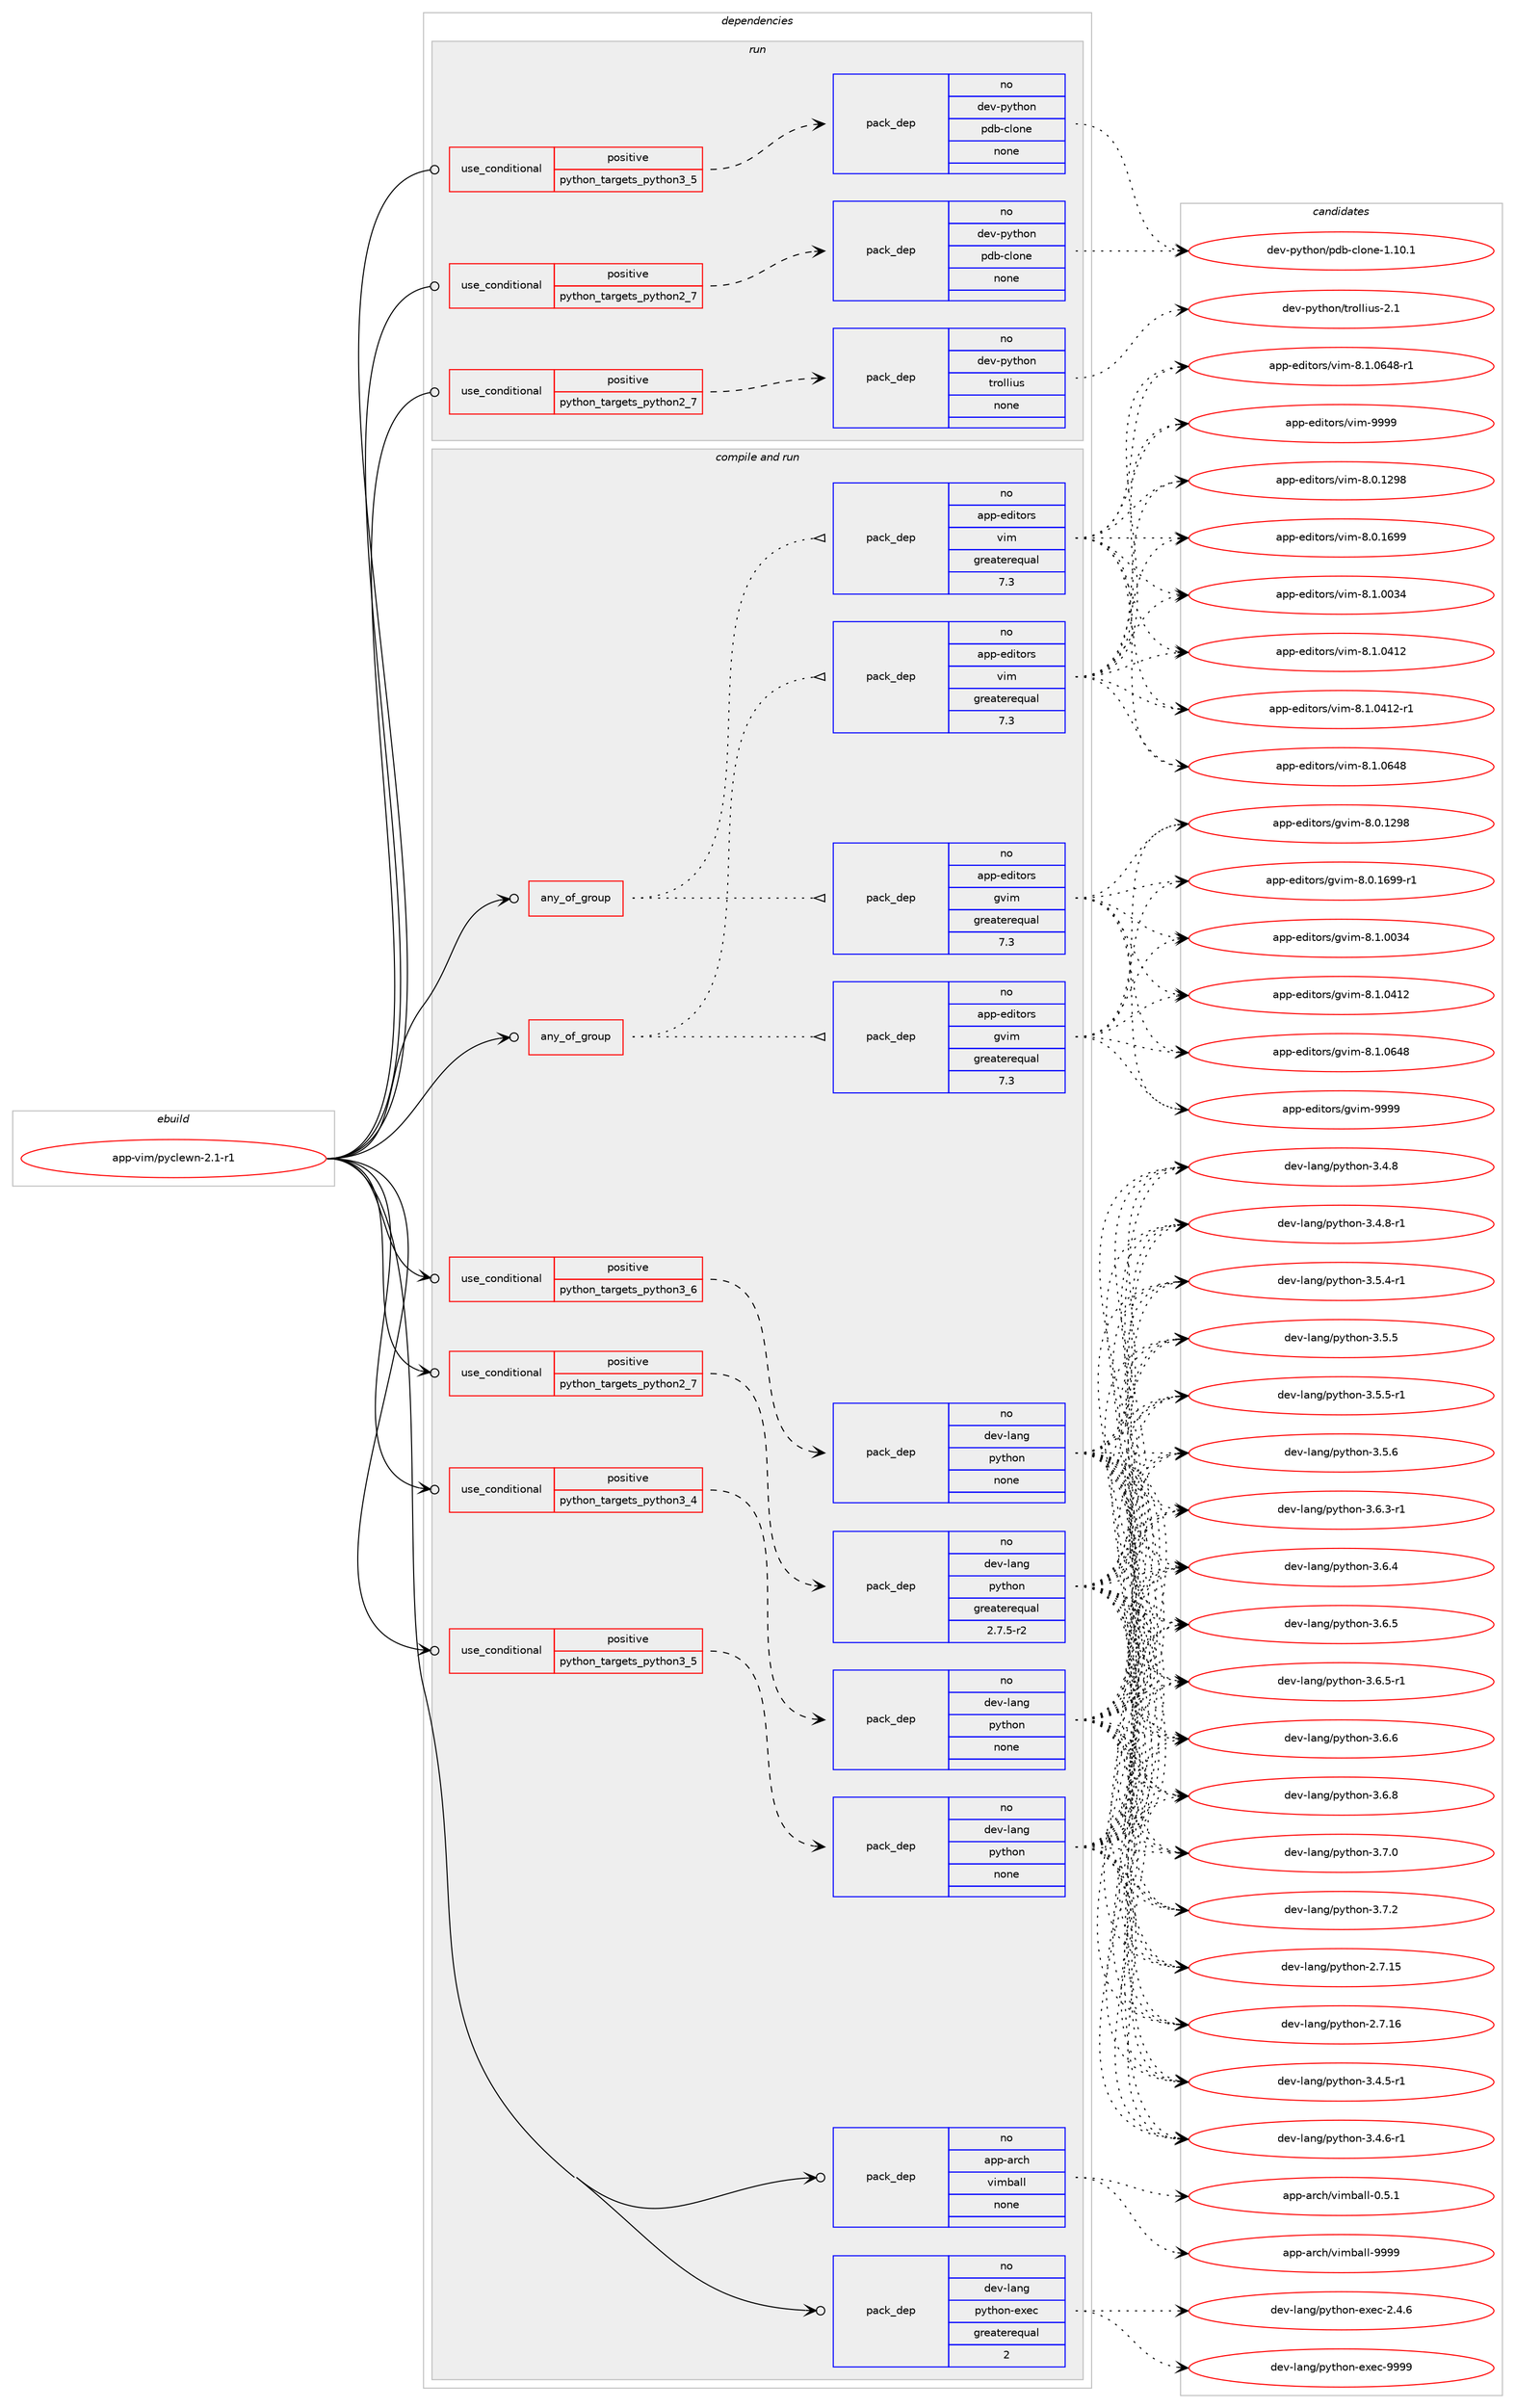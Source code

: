 digraph prolog {

# *************
# Graph options
# *************

newrank=true;
concentrate=true;
compound=true;
graph [rankdir=LR,fontname=Helvetica,fontsize=10,ranksep=1.5];#, ranksep=2.5, nodesep=0.2];
edge  [arrowhead=vee];
node  [fontname=Helvetica,fontsize=10];

# **********
# The ebuild
# **********

subgraph cluster_leftcol {
color=gray;
rank=same;
label=<<i>ebuild</i>>;
id [label="app-vim/pyclewn-2.1-r1", color=red, width=4, href="../app-vim/pyclewn-2.1-r1.svg"];
}

# ****************
# The dependencies
# ****************

subgraph cluster_midcol {
color=gray;
label=<<i>dependencies</i>>;
subgraph cluster_compile {
fillcolor="#eeeeee";
style=filled;
label=<<i>compile</i>>;
}
subgraph cluster_compileandrun {
fillcolor="#eeeeee";
style=filled;
label=<<i>compile and run</i>>;
subgraph any20186 {
dependency1314484 [label=<<TABLE BORDER="0" CELLBORDER="1" CELLSPACING="0" CELLPADDING="4"><TR><TD CELLPADDING="10">any_of_group</TD></TR></TABLE>>, shape=none, color=red];subgraph pack937357 {
dependency1314485 [label=<<TABLE BORDER="0" CELLBORDER="1" CELLSPACING="0" CELLPADDING="4" WIDTH="220"><TR><TD ROWSPAN="6" CELLPADDING="30">pack_dep</TD></TR><TR><TD WIDTH="110">no</TD></TR><TR><TD>app-editors</TD></TR><TR><TD>vim</TD></TR><TR><TD>greaterequal</TD></TR><TR><TD>7.3</TD></TR></TABLE>>, shape=none, color=blue];
}
dependency1314484:e -> dependency1314485:w [weight=20,style="dotted",arrowhead="oinv"];
subgraph pack937358 {
dependency1314486 [label=<<TABLE BORDER="0" CELLBORDER="1" CELLSPACING="0" CELLPADDING="4" WIDTH="220"><TR><TD ROWSPAN="6" CELLPADDING="30">pack_dep</TD></TR><TR><TD WIDTH="110">no</TD></TR><TR><TD>app-editors</TD></TR><TR><TD>gvim</TD></TR><TR><TD>greaterequal</TD></TR><TR><TD>7.3</TD></TR></TABLE>>, shape=none, color=blue];
}
dependency1314484:e -> dependency1314486:w [weight=20,style="dotted",arrowhead="oinv"];
}
id:e -> dependency1314484:w [weight=20,style="solid",arrowhead="odotvee"];
subgraph any20187 {
dependency1314487 [label=<<TABLE BORDER="0" CELLBORDER="1" CELLSPACING="0" CELLPADDING="4"><TR><TD CELLPADDING="10">any_of_group</TD></TR></TABLE>>, shape=none, color=red];subgraph pack937359 {
dependency1314488 [label=<<TABLE BORDER="0" CELLBORDER="1" CELLSPACING="0" CELLPADDING="4" WIDTH="220"><TR><TD ROWSPAN="6" CELLPADDING="30">pack_dep</TD></TR><TR><TD WIDTH="110">no</TD></TR><TR><TD>app-editors</TD></TR><TR><TD>vim</TD></TR><TR><TD>greaterequal</TD></TR><TR><TD>7.3</TD></TR></TABLE>>, shape=none, color=blue];
}
dependency1314487:e -> dependency1314488:w [weight=20,style="dotted",arrowhead="oinv"];
subgraph pack937360 {
dependency1314489 [label=<<TABLE BORDER="0" CELLBORDER="1" CELLSPACING="0" CELLPADDING="4" WIDTH="220"><TR><TD ROWSPAN="6" CELLPADDING="30">pack_dep</TD></TR><TR><TD WIDTH="110">no</TD></TR><TR><TD>app-editors</TD></TR><TR><TD>gvim</TD></TR><TR><TD>greaterequal</TD></TR><TR><TD>7.3</TD></TR></TABLE>>, shape=none, color=blue];
}
dependency1314487:e -> dependency1314489:w [weight=20,style="dotted",arrowhead="oinv"];
}
id:e -> dependency1314487:w [weight=20,style="solid",arrowhead="odotvee"];
subgraph cond356391 {
dependency1314490 [label=<<TABLE BORDER="0" CELLBORDER="1" CELLSPACING="0" CELLPADDING="4"><TR><TD ROWSPAN="3" CELLPADDING="10">use_conditional</TD></TR><TR><TD>positive</TD></TR><TR><TD>python_targets_python2_7</TD></TR></TABLE>>, shape=none, color=red];
subgraph pack937361 {
dependency1314491 [label=<<TABLE BORDER="0" CELLBORDER="1" CELLSPACING="0" CELLPADDING="4" WIDTH="220"><TR><TD ROWSPAN="6" CELLPADDING="30">pack_dep</TD></TR><TR><TD WIDTH="110">no</TD></TR><TR><TD>dev-lang</TD></TR><TR><TD>python</TD></TR><TR><TD>greaterequal</TD></TR><TR><TD>2.7.5-r2</TD></TR></TABLE>>, shape=none, color=blue];
}
dependency1314490:e -> dependency1314491:w [weight=20,style="dashed",arrowhead="vee"];
}
id:e -> dependency1314490:w [weight=20,style="solid",arrowhead="odotvee"];
subgraph cond356392 {
dependency1314492 [label=<<TABLE BORDER="0" CELLBORDER="1" CELLSPACING="0" CELLPADDING="4"><TR><TD ROWSPAN="3" CELLPADDING="10">use_conditional</TD></TR><TR><TD>positive</TD></TR><TR><TD>python_targets_python3_4</TD></TR></TABLE>>, shape=none, color=red];
subgraph pack937362 {
dependency1314493 [label=<<TABLE BORDER="0" CELLBORDER="1" CELLSPACING="0" CELLPADDING="4" WIDTH="220"><TR><TD ROWSPAN="6" CELLPADDING="30">pack_dep</TD></TR><TR><TD WIDTH="110">no</TD></TR><TR><TD>dev-lang</TD></TR><TR><TD>python</TD></TR><TR><TD>none</TD></TR><TR><TD></TD></TR></TABLE>>, shape=none, color=blue];
}
dependency1314492:e -> dependency1314493:w [weight=20,style="dashed",arrowhead="vee"];
}
id:e -> dependency1314492:w [weight=20,style="solid",arrowhead="odotvee"];
subgraph cond356393 {
dependency1314494 [label=<<TABLE BORDER="0" CELLBORDER="1" CELLSPACING="0" CELLPADDING="4"><TR><TD ROWSPAN="3" CELLPADDING="10">use_conditional</TD></TR><TR><TD>positive</TD></TR><TR><TD>python_targets_python3_5</TD></TR></TABLE>>, shape=none, color=red];
subgraph pack937363 {
dependency1314495 [label=<<TABLE BORDER="0" CELLBORDER="1" CELLSPACING="0" CELLPADDING="4" WIDTH="220"><TR><TD ROWSPAN="6" CELLPADDING="30">pack_dep</TD></TR><TR><TD WIDTH="110">no</TD></TR><TR><TD>dev-lang</TD></TR><TR><TD>python</TD></TR><TR><TD>none</TD></TR><TR><TD></TD></TR></TABLE>>, shape=none, color=blue];
}
dependency1314494:e -> dependency1314495:w [weight=20,style="dashed",arrowhead="vee"];
}
id:e -> dependency1314494:w [weight=20,style="solid",arrowhead="odotvee"];
subgraph cond356394 {
dependency1314496 [label=<<TABLE BORDER="0" CELLBORDER="1" CELLSPACING="0" CELLPADDING="4"><TR><TD ROWSPAN="3" CELLPADDING="10">use_conditional</TD></TR><TR><TD>positive</TD></TR><TR><TD>python_targets_python3_6</TD></TR></TABLE>>, shape=none, color=red];
subgraph pack937364 {
dependency1314497 [label=<<TABLE BORDER="0" CELLBORDER="1" CELLSPACING="0" CELLPADDING="4" WIDTH="220"><TR><TD ROWSPAN="6" CELLPADDING="30">pack_dep</TD></TR><TR><TD WIDTH="110">no</TD></TR><TR><TD>dev-lang</TD></TR><TR><TD>python</TD></TR><TR><TD>none</TD></TR><TR><TD></TD></TR></TABLE>>, shape=none, color=blue];
}
dependency1314496:e -> dependency1314497:w [weight=20,style="dashed",arrowhead="vee"];
}
id:e -> dependency1314496:w [weight=20,style="solid",arrowhead="odotvee"];
subgraph pack937365 {
dependency1314498 [label=<<TABLE BORDER="0" CELLBORDER="1" CELLSPACING="0" CELLPADDING="4" WIDTH="220"><TR><TD ROWSPAN="6" CELLPADDING="30">pack_dep</TD></TR><TR><TD WIDTH="110">no</TD></TR><TR><TD>app-arch</TD></TR><TR><TD>vimball</TD></TR><TR><TD>none</TD></TR><TR><TD></TD></TR></TABLE>>, shape=none, color=blue];
}
id:e -> dependency1314498:w [weight=20,style="solid",arrowhead="odotvee"];
subgraph pack937366 {
dependency1314499 [label=<<TABLE BORDER="0" CELLBORDER="1" CELLSPACING="0" CELLPADDING="4" WIDTH="220"><TR><TD ROWSPAN="6" CELLPADDING="30">pack_dep</TD></TR><TR><TD WIDTH="110">no</TD></TR><TR><TD>dev-lang</TD></TR><TR><TD>python-exec</TD></TR><TR><TD>greaterequal</TD></TR><TR><TD>2</TD></TR></TABLE>>, shape=none, color=blue];
}
id:e -> dependency1314499:w [weight=20,style="solid",arrowhead="odotvee"];
}
subgraph cluster_run {
fillcolor="#eeeeee";
style=filled;
label=<<i>run</i>>;
subgraph cond356395 {
dependency1314500 [label=<<TABLE BORDER="0" CELLBORDER="1" CELLSPACING="0" CELLPADDING="4"><TR><TD ROWSPAN="3" CELLPADDING="10">use_conditional</TD></TR><TR><TD>positive</TD></TR><TR><TD>python_targets_python2_7</TD></TR></TABLE>>, shape=none, color=red];
subgraph pack937367 {
dependency1314501 [label=<<TABLE BORDER="0" CELLBORDER="1" CELLSPACING="0" CELLPADDING="4" WIDTH="220"><TR><TD ROWSPAN="6" CELLPADDING="30">pack_dep</TD></TR><TR><TD WIDTH="110">no</TD></TR><TR><TD>dev-python</TD></TR><TR><TD>pdb-clone</TD></TR><TR><TD>none</TD></TR><TR><TD></TD></TR></TABLE>>, shape=none, color=blue];
}
dependency1314500:e -> dependency1314501:w [weight=20,style="dashed",arrowhead="vee"];
}
id:e -> dependency1314500:w [weight=20,style="solid",arrowhead="odot"];
subgraph cond356396 {
dependency1314502 [label=<<TABLE BORDER="0" CELLBORDER="1" CELLSPACING="0" CELLPADDING="4"><TR><TD ROWSPAN="3" CELLPADDING="10">use_conditional</TD></TR><TR><TD>positive</TD></TR><TR><TD>python_targets_python2_7</TD></TR></TABLE>>, shape=none, color=red];
subgraph pack937368 {
dependency1314503 [label=<<TABLE BORDER="0" CELLBORDER="1" CELLSPACING="0" CELLPADDING="4" WIDTH="220"><TR><TD ROWSPAN="6" CELLPADDING="30">pack_dep</TD></TR><TR><TD WIDTH="110">no</TD></TR><TR><TD>dev-python</TD></TR><TR><TD>trollius</TD></TR><TR><TD>none</TD></TR><TR><TD></TD></TR></TABLE>>, shape=none, color=blue];
}
dependency1314502:e -> dependency1314503:w [weight=20,style="dashed",arrowhead="vee"];
}
id:e -> dependency1314502:w [weight=20,style="solid",arrowhead="odot"];
subgraph cond356397 {
dependency1314504 [label=<<TABLE BORDER="0" CELLBORDER="1" CELLSPACING="0" CELLPADDING="4"><TR><TD ROWSPAN="3" CELLPADDING="10">use_conditional</TD></TR><TR><TD>positive</TD></TR><TR><TD>python_targets_python3_5</TD></TR></TABLE>>, shape=none, color=red];
subgraph pack937369 {
dependency1314505 [label=<<TABLE BORDER="0" CELLBORDER="1" CELLSPACING="0" CELLPADDING="4" WIDTH="220"><TR><TD ROWSPAN="6" CELLPADDING="30">pack_dep</TD></TR><TR><TD WIDTH="110">no</TD></TR><TR><TD>dev-python</TD></TR><TR><TD>pdb-clone</TD></TR><TR><TD>none</TD></TR><TR><TD></TD></TR></TABLE>>, shape=none, color=blue];
}
dependency1314504:e -> dependency1314505:w [weight=20,style="dashed",arrowhead="vee"];
}
id:e -> dependency1314504:w [weight=20,style="solid",arrowhead="odot"];
}
}

# **************
# The candidates
# **************

subgraph cluster_choices {
rank=same;
color=gray;
label=<<i>candidates</i>>;

subgraph choice937357 {
color=black;
nodesep=1;
choice971121124510110010511611111411547118105109455646484649505756 [label="app-editors/vim-8.0.1298", color=red, width=4,href="../app-editors/vim-8.0.1298.svg"];
choice971121124510110010511611111411547118105109455646484649545757 [label="app-editors/vim-8.0.1699", color=red, width=4,href="../app-editors/vim-8.0.1699.svg"];
choice971121124510110010511611111411547118105109455646494648485152 [label="app-editors/vim-8.1.0034", color=red, width=4,href="../app-editors/vim-8.1.0034.svg"];
choice971121124510110010511611111411547118105109455646494648524950 [label="app-editors/vim-8.1.0412", color=red, width=4,href="../app-editors/vim-8.1.0412.svg"];
choice9711211245101100105116111114115471181051094556464946485249504511449 [label="app-editors/vim-8.1.0412-r1", color=red, width=4,href="../app-editors/vim-8.1.0412-r1.svg"];
choice971121124510110010511611111411547118105109455646494648545256 [label="app-editors/vim-8.1.0648", color=red, width=4,href="../app-editors/vim-8.1.0648.svg"];
choice9711211245101100105116111114115471181051094556464946485452564511449 [label="app-editors/vim-8.1.0648-r1", color=red, width=4,href="../app-editors/vim-8.1.0648-r1.svg"];
choice9711211245101100105116111114115471181051094557575757 [label="app-editors/vim-9999", color=red, width=4,href="../app-editors/vim-9999.svg"];
dependency1314485:e -> choice971121124510110010511611111411547118105109455646484649505756:w [style=dotted,weight="100"];
dependency1314485:e -> choice971121124510110010511611111411547118105109455646484649545757:w [style=dotted,weight="100"];
dependency1314485:e -> choice971121124510110010511611111411547118105109455646494648485152:w [style=dotted,weight="100"];
dependency1314485:e -> choice971121124510110010511611111411547118105109455646494648524950:w [style=dotted,weight="100"];
dependency1314485:e -> choice9711211245101100105116111114115471181051094556464946485249504511449:w [style=dotted,weight="100"];
dependency1314485:e -> choice971121124510110010511611111411547118105109455646494648545256:w [style=dotted,weight="100"];
dependency1314485:e -> choice9711211245101100105116111114115471181051094556464946485452564511449:w [style=dotted,weight="100"];
dependency1314485:e -> choice9711211245101100105116111114115471181051094557575757:w [style=dotted,weight="100"];
}
subgraph choice937358 {
color=black;
nodesep=1;
choice971121124510110010511611111411547103118105109455646484649505756 [label="app-editors/gvim-8.0.1298", color=red, width=4,href="../app-editors/gvim-8.0.1298.svg"];
choice9711211245101100105116111114115471031181051094556464846495457574511449 [label="app-editors/gvim-8.0.1699-r1", color=red, width=4,href="../app-editors/gvim-8.0.1699-r1.svg"];
choice971121124510110010511611111411547103118105109455646494648485152 [label="app-editors/gvim-8.1.0034", color=red, width=4,href="../app-editors/gvim-8.1.0034.svg"];
choice971121124510110010511611111411547103118105109455646494648524950 [label="app-editors/gvim-8.1.0412", color=red, width=4,href="../app-editors/gvim-8.1.0412.svg"];
choice971121124510110010511611111411547103118105109455646494648545256 [label="app-editors/gvim-8.1.0648", color=red, width=4,href="../app-editors/gvim-8.1.0648.svg"];
choice9711211245101100105116111114115471031181051094557575757 [label="app-editors/gvim-9999", color=red, width=4,href="../app-editors/gvim-9999.svg"];
dependency1314486:e -> choice971121124510110010511611111411547103118105109455646484649505756:w [style=dotted,weight="100"];
dependency1314486:e -> choice9711211245101100105116111114115471031181051094556464846495457574511449:w [style=dotted,weight="100"];
dependency1314486:e -> choice971121124510110010511611111411547103118105109455646494648485152:w [style=dotted,weight="100"];
dependency1314486:e -> choice971121124510110010511611111411547103118105109455646494648524950:w [style=dotted,weight="100"];
dependency1314486:e -> choice971121124510110010511611111411547103118105109455646494648545256:w [style=dotted,weight="100"];
dependency1314486:e -> choice9711211245101100105116111114115471031181051094557575757:w [style=dotted,weight="100"];
}
subgraph choice937359 {
color=black;
nodesep=1;
choice971121124510110010511611111411547118105109455646484649505756 [label="app-editors/vim-8.0.1298", color=red, width=4,href="../app-editors/vim-8.0.1298.svg"];
choice971121124510110010511611111411547118105109455646484649545757 [label="app-editors/vim-8.0.1699", color=red, width=4,href="../app-editors/vim-8.0.1699.svg"];
choice971121124510110010511611111411547118105109455646494648485152 [label="app-editors/vim-8.1.0034", color=red, width=4,href="../app-editors/vim-8.1.0034.svg"];
choice971121124510110010511611111411547118105109455646494648524950 [label="app-editors/vim-8.1.0412", color=red, width=4,href="../app-editors/vim-8.1.0412.svg"];
choice9711211245101100105116111114115471181051094556464946485249504511449 [label="app-editors/vim-8.1.0412-r1", color=red, width=4,href="../app-editors/vim-8.1.0412-r1.svg"];
choice971121124510110010511611111411547118105109455646494648545256 [label="app-editors/vim-8.1.0648", color=red, width=4,href="../app-editors/vim-8.1.0648.svg"];
choice9711211245101100105116111114115471181051094556464946485452564511449 [label="app-editors/vim-8.1.0648-r1", color=red, width=4,href="../app-editors/vim-8.1.0648-r1.svg"];
choice9711211245101100105116111114115471181051094557575757 [label="app-editors/vim-9999", color=red, width=4,href="../app-editors/vim-9999.svg"];
dependency1314488:e -> choice971121124510110010511611111411547118105109455646484649505756:w [style=dotted,weight="100"];
dependency1314488:e -> choice971121124510110010511611111411547118105109455646484649545757:w [style=dotted,weight="100"];
dependency1314488:e -> choice971121124510110010511611111411547118105109455646494648485152:w [style=dotted,weight="100"];
dependency1314488:e -> choice971121124510110010511611111411547118105109455646494648524950:w [style=dotted,weight="100"];
dependency1314488:e -> choice9711211245101100105116111114115471181051094556464946485249504511449:w [style=dotted,weight="100"];
dependency1314488:e -> choice971121124510110010511611111411547118105109455646494648545256:w [style=dotted,weight="100"];
dependency1314488:e -> choice9711211245101100105116111114115471181051094556464946485452564511449:w [style=dotted,weight="100"];
dependency1314488:e -> choice9711211245101100105116111114115471181051094557575757:w [style=dotted,weight="100"];
}
subgraph choice937360 {
color=black;
nodesep=1;
choice971121124510110010511611111411547103118105109455646484649505756 [label="app-editors/gvim-8.0.1298", color=red, width=4,href="../app-editors/gvim-8.0.1298.svg"];
choice9711211245101100105116111114115471031181051094556464846495457574511449 [label="app-editors/gvim-8.0.1699-r1", color=red, width=4,href="../app-editors/gvim-8.0.1699-r1.svg"];
choice971121124510110010511611111411547103118105109455646494648485152 [label="app-editors/gvim-8.1.0034", color=red, width=4,href="../app-editors/gvim-8.1.0034.svg"];
choice971121124510110010511611111411547103118105109455646494648524950 [label="app-editors/gvim-8.1.0412", color=red, width=4,href="../app-editors/gvim-8.1.0412.svg"];
choice971121124510110010511611111411547103118105109455646494648545256 [label="app-editors/gvim-8.1.0648", color=red, width=4,href="../app-editors/gvim-8.1.0648.svg"];
choice9711211245101100105116111114115471031181051094557575757 [label="app-editors/gvim-9999", color=red, width=4,href="../app-editors/gvim-9999.svg"];
dependency1314489:e -> choice971121124510110010511611111411547103118105109455646484649505756:w [style=dotted,weight="100"];
dependency1314489:e -> choice9711211245101100105116111114115471031181051094556464846495457574511449:w [style=dotted,weight="100"];
dependency1314489:e -> choice971121124510110010511611111411547103118105109455646494648485152:w [style=dotted,weight="100"];
dependency1314489:e -> choice971121124510110010511611111411547103118105109455646494648524950:w [style=dotted,weight="100"];
dependency1314489:e -> choice971121124510110010511611111411547103118105109455646494648545256:w [style=dotted,weight="100"];
dependency1314489:e -> choice9711211245101100105116111114115471031181051094557575757:w [style=dotted,weight="100"];
}
subgraph choice937361 {
color=black;
nodesep=1;
choice10010111845108971101034711212111610411111045504655464953 [label="dev-lang/python-2.7.15", color=red, width=4,href="../dev-lang/python-2.7.15.svg"];
choice10010111845108971101034711212111610411111045504655464954 [label="dev-lang/python-2.7.16", color=red, width=4,href="../dev-lang/python-2.7.16.svg"];
choice1001011184510897110103471121211161041111104551465246534511449 [label="dev-lang/python-3.4.5-r1", color=red, width=4,href="../dev-lang/python-3.4.5-r1.svg"];
choice1001011184510897110103471121211161041111104551465246544511449 [label="dev-lang/python-3.4.6-r1", color=red, width=4,href="../dev-lang/python-3.4.6-r1.svg"];
choice100101118451089711010347112121116104111110455146524656 [label="dev-lang/python-3.4.8", color=red, width=4,href="../dev-lang/python-3.4.8.svg"];
choice1001011184510897110103471121211161041111104551465246564511449 [label="dev-lang/python-3.4.8-r1", color=red, width=4,href="../dev-lang/python-3.4.8-r1.svg"];
choice1001011184510897110103471121211161041111104551465346524511449 [label="dev-lang/python-3.5.4-r1", color=red, width=4,href="../dev-lang/python-3.5.4-r1.svg"];
choice100101118451089711010347112121116104111110455146534653 [label="dev-lang/python-3.5.5", color=red, width=4,href="../dev-lang/python-3.5.5.svg"];
choice1001011184510897110103471121211161041111104551465346534511449 [label="dev-lang/python-3.5.5-r1", color=red, width=4,href="../dev-lang/python-3.5.5-r1.svg"];
choice100101118451089711010347112121116104111110455146534654 [label="dev-lang/python-3.5.6", color=red, width=4,href="../dev-lang/python-3.5.6.svg"];
choice1001011184510897110103471121211161041111104551465446514511449 [label="dev-lang/python-3.6.3-r1", color=red, width=4,href="../dev-lang/python-3.6.3-r1.svg"];
choice100101118451089711010347112121116104111110455146544652 [label="dev-lang/python-3.6.4", color=red, width=4,href="../dev-lang/python-3.6.4.svg"];
choice100101118451089711010347112121116104111110455146544653 [label="dev-lang/python-3.6.5", color=red, width=4,href="../dev-lang/python-3.6.5.svg"];
choice1001011184510897110103471121211161041111104551465446534511449 [label="dev-lang/python-3.6.5-r1", color=red, width=4,href="../dev-lang/python-3.6.5-r1.svg"];
choice100101118451089711010347112121116104111110455146544654 [label="dev-lang/python-3.6.6", color=red, width=4,href="../dev-lang/python-3.6.6.svg"];
choice100101118451089711010347112121116104111110455146544656 [label="dev-lang/python-3.6.8", color=red, width=4,href="../dev-lang/python-3.6.8.svg"];
choice100101118451089711010347112121116104111110455146554648 [label="dev-lang/python-3.7.0", color=red, width=4,href="../dev-lang/python-3.7.0.svg"];
choice100101118451089711010347112121116104111110455146554650 [label="dev-lang/python-3.7.2", color=red, width=4,href="../dev-lang/python-3.7.2.svg"];
dependency1314491:e -> choice10010111845108971101034711212111610411111045504655464953:w [style=dotted,weight="100"];
dependency1314491:e -> choice10010111845108971101034711212111610411111045504655464954:w [style=dotted,weight="100"];
dependency1314491:e -> choice1001011184510897110103471121211161041111104551465246534511449:w [style=dotted,weight="100"];
dependency1314491:e -> choice1001011184510897110103471121211161041111104551465246544511449:w [style=dotted,weight="100"];
dependency1314491:e -> choice100101118451089711010347112121116104111110455146524656:w [style=dotted,weight="100"];
dependency1314491:e -> choice1001011184510897110103471121211161041111104551465246564511449:w [style=dotted,weight="100"];
dependency1314491:e -> choice1001011184510897110103471121211161041111104551465346524511449:w [style=dotted,weight="100"];
dependency1314491:e -> choice100101118451089711010347112121116104111110455146534653:w [style=dotted,weight="100"];
dependency1314491:e -> choice1001011184510897110103471121211161041111104551465346534511449:w [style=dotted,weight="100"];
dependency1314491:e -> choice100101118451089711010347112121116104111110455146534654:w [style=dotted,weight="100"];
dependency1314491:e -> choice1001011184510897110103471121211161041111104551465446514511449:w [style=dotted,weight="100"];
dependency1314491:e -> choice100101118451089711010347112121116104111110455146544652:w [style=dotted,weight="100"];
dependency1314491:e -> choice100101118451089711010347112121116104111110455146544653:w [style=dotted,weight="100"];
dependency1314491:e -> choice1001011184510897110103471121211161041111104551465446534511449:w [style=dotted,weight="100"];
dependency1314491:e -> choice100101118451089711010347112121116104111110455146544654:w [style=dotted,weight="100"];
dependency1314491:e -> choice100101118451089711010347112121116104111110455146544656:w [style=dotted,weight="100"];
dependency1314491:e -> choice100101118451089711010347112121116104111110455146554648:w [style=dotted,weight="100"];
dependency1314491:e -> choice100101118451089711010347112121116104111110455146554650:w [style=dotted,weight="100"];
}
subgraph choice937362 {
color=black;
nodesep=1;
choice10010111845108971101034711212111610411111045504655464953 [label="dev-lang/python-2.7.15", color=red, width=4,href="../dev-lang/python-2.7.15.svg"];
choice10010111845108971101034711212111610411111045504655464954 [label="dev-lang/python-2.7.16", color=red, width=4,href="../dev-lang/python-2.7.16.svg"];
choice1001011184510897110103471121211161041111104551465246534511449 [label="dev-lang/python-3.4.5-r1", color=red, width=4,href="../dev-lang/python-3.4.5-r1.svg"];
choice1001011184510897110103471121211161041111104551465246544511449 [label="dev-lang/python-3.4.6-r1", color=red, width=4,href="../dev-lang/python-3.4.6-r1.svg"];
choice100101118451089711010347112121116104111110455146524656 [label="dev-lang/python-3.4.8", color=red, width=4,href="../dev-lang/python-3.4.8.svg"];
choice1001011184510897110103471121211161041111104551465246564511449 [label="dev-lang/python-3.4.8-r1", color=red, width=4,href="../dev-lang/python-3.4.8-r1.svg"];
choice1001011184510897110103471121211161041111104551465346524511449 [label="dev-lang/python-3.5.4-r1", color=red, width=4,href="../dev-lang/python-3.5.4-r1.svg"];
choice100101118451089711010347112121116104111110455146534653 [label="dev-lang/python-3.5.5", color=red, width=4,href="../dev-lang/python-3.5.5.svg"];
choice1001011184510897110103471121211161041111104551465346534511449 [label="dev-lang/python-3.5.5-r1", color=red, width=4,href="../dev-lang/python-3.5.5-r1.svg"];
choice100101118451089711010347112121116104111110455146534654 [label="dev-lang/python-3.5.6", color=red, width=4,href="../dev-lang/python-3.5.6.svg"];
choice1001011184510897110103471121211161041111104551465446514511449 [label="dev-lang/python-3.6.3-r1", color=red, width=4,href="../dev-lang/python-3.6.3-r1.svg"];
choice100101118451089711010347112121116104111110455146544652 [label="dev-lang/python-3.6.4", color=red, width=4,href="../dev-lang/python-3.6.4.svg"];
choice100101118451089711010347112121116104111110455146544653 [label="dev-lang/python-3.6.5", color=red, width=4,href="../dev-lang/python-3.6.5.svg"];
choice1001011184510897110103471121211161041111104551465446534511449 [label="dev-lang/python-3.6.5-r1", color=red, width=4,href="../dev-lang/python-3.6.5-r1.svg"];
choice100101118451089711010347112121116104111110455146544654 [label="dev-lang/python-3.6.6", color=red, width=4,href="../dev-lang/python-3.6.6.svg"];
choice100101118451089711010347112121116104111110455146544656 [label="dev-lang/python-3.6.8", color=red, width=4,href="../dev-lang/python-3.6.8.svg"];
choice100101118451089711010347112121116104111110455146554648 [label="dev-lang/python-3.7.0", color=red, width=4,href="../dev-lang/python-3.7.0.svg"];
choice100101118451089711010347112121116104111110455146554650 [label="dev-lang/python-3.7.2", color=red, width=4,href="../dev-lang/python-3.7.2.svg"];
dependency1314493:e -> choice10010111845108971101034711212111610411111045504655464953:w [style=dotted,weight="100"];
dependency1314493:e -> choice10010111845108971101034711212111610411111045504655464954:w [style=dotted,weight="100"];
dependency1314493:e -> choice1001011184510897110103471121211161041111104551465246534511449:w [style=dotted,weight="100"];
dependency1314493:e -> choice1001011184510897110103471121211161041111104551465246544511449:w [style=dotted,weight="100"];
dependency1314493:e -> choice100101118451089711010347112121116104111110455146524656:w [style=dotted,weight="100"];
dependency1314493:e -> choice1001011184510897110103471121211161041111104551465246564511449:w [style=dotted,weight="100"];
dependency1314493:e -> choice1001011184510897110103471121211161041111104551465346524511449:w [style=dotted,weight="100"];
dependency1314493:e -> choice100101118451089711010347112121116104111110455146534653:w [style=dotted,weight="100"];
dependency1314493:e -> choice1001011184510897110103471121211161041111104551465346534511449:w [style=dotted,weight="100"];
dependency1314493:e -> choice100101118451089711010347112121116104111110455146534654:w [style=dotted,weight="100"];
dependency1314493:e -> choice1001011184510897110103471121211161041111104551465446514511449:w [style=dotted,weight="100"];
dependency1314493:e -> choice100101118451089711010347112121116104111110455146544652:w [style=dotted,weight="100"];
dependency1314493:e -> choice100101118451089711010347112121116104111110455146544653:w [style=dotted,weight="100"];
dependency1314493:e -> choice1001011184510897110103471121211161041111104551465446534511449:w [style=dotted,weight="100"];
dependency1314493:e -> choice100101118451089711010347112121116104111110455146544654:w [style=dotted,weight="100"];
dependency1314493:e -> choice100101118451089711010347112121116104111110455146544656:w [style=dotted,weight="100"];
dependency1314493:e -> choice100101118451089711010347112121116104111110455146554648:w [style=dotted,weight="100"];
dependency1314493:e -> choice100101118451089711010347112121116104111110455146554650:w [style=dotted,weight="100"];
}
subgraph choice937363 {
color=black;
nodesep=1;
choice10010111845108971101034711212111610411111045504655464953 [label="dev-lang/python-2.7.15", color=red, width=4,href="../dev-lang/python-2.7.15.svg"];
choice10010111845108971101034711212111610411111045504655464954 [label="dev-lang/python-2.7.16", color=red, width=4,href="../dev-lang/python-2.7.16.svg"];
choice1001011184510897110103471121211161041111104551465246534511449 [label="dev-lang/python-3.4.5-r1", color=red, width=4,href="../dev-lang/python-3.4.5-r1.svg"];
choice1001011184510897110103471121211161041111104551465246544511449 [label="dev-lang/python-3.4.6-r1", color=red, width=4,href="../dev-lang/python-3.4.6-r1.svg"];
choice100101118451089711010347112121116104111110455146524656 [label="dev-lang/python-3.4.8", color=red, width=4,href="../dev-lang/python-3.4.8.svg"];
choice1001011184510897110103471121211161041111104551465246564511449 [label="dev-lang/python-3.4.8-r1", color=red, width=4,href="../dev-lang/python-3.4.8-r1.svg"];
choice1001011184510897110103471121211161041111104551465346524511449 [label="dev-lang/python-3.5.4-r1", color=red, width=4,href="../dev-lang/python-3.5.4-r1.svg"];
choice100101118451089711010347112121116104111110455146534653 [label="dev-lang/python-3.5.5", color=red, width=4,href="../dev-lang/python-3.5.5.svg"];
choice1001011184510897110103471121211161041111104551465346534511449 [label="dev-lang/python-3.5.5-r1", color=red, width=4,href="../dev-lang/python-3.5.5-r1.svg"];
choice100101118451089711010347112121116104111110455146534654 [label="dev-lang/python-3.5.6", color=red, width=4,href="../dev-lang/python-3.5.6.svg"];
choice1001011184510897110103471121211161041111104551465446514511449 [label="dev-lang/python-3.6.3-r1", color=red, width=4,href="../dev-lang/python-3.6.3-r1.svg"];
choice100101118451089711010347112121116104111110455146544652 [label="dev-lang/python-3.6.4", color=red, width=4,href="../dev-lang/python-3.6.4.svg"];
choice100101118451089711010347112121116104111110455146544653 [label="dev-lang/python-3.6.5", color=red, width=4,href="../dev-lang/python-3.6.5.svg"];
choice1001011184510897110103471121211161041111104551465446534511449 [label="dev-lang/python-3.6.5-r1", color=red, width=4,href="../dev-lang/python-3.6.5-r1.svg"];
choice100101118451089711010347112121116104111110455146544654 [label="dev-lang/python-3.6.6", color=red, width=4,href="../dev-lang/python-3.6.6.svg"];
choice100101118451089711010347112121116104111110455146544656 [label="dev-lang/python-3.6.8", color=red, width=4,href="../dev-lang/python-3.6.8.svg"];
choice100101118451089711010347112121116104111110455146554648 [label="dev-lang/python-3.7.0", color=red, width=4,href="../dev-lang/python-3.7.0.svg"];
choice100101118451089711010347112121116104111110455146554650 [label="dev-lang/python-3.7.2", color=red, width=4,href="../dev-lang/python-3.7.2.svg"];
dependency1314495:e -> choice10010111845108971101034711212111610411111045504655464953:w [style=dotted,weight="100"];
dependency1314495:e -> choice10010111845108971101034711212111610411111045504655464954:w [style=dotted,weight="100"];
dependency1314495:e -> choice1001011184510897110103471121211161041111104551465246534511449:w [style=dotted,weight="100"];
dependency1314495:e -> choice1001011184510897110103471121211161041111104551465246544511449:w [style=dotted,weight="100"];
dependency1314495:e -> choice100101118451089711010347112121116104111110455146524656:w [style=dotted,weight="100"];
dependency1314495:e -> choice1001011184510897110103471121211161041111104551465246564511449:w [style=dotted,weight="100"];
dependency1314495:e -> choice1001011184510897110103471121211161041111104551465346524511449:w [style=dotted,weight="100"];
dependency1314495:e -> choice100101118451089711010347112121116104111110455146534653:w [style=dotted,weight="100"];
dependency1314495:e -> choice1001011184510897110103471121211161041111104551465346534511449:w [style=dotted,weight="100"];
dependency1314495:e -> choice100101118451089711010347112121116104111110455146534654:w [style=dotted,weight="100"];
dependency1314495:e -> choice1001011184510897110103471121211161041111104551465446514511449:w [style=dotted,weight="100"];
dependency1314495:e -> choice100101118451089711010347112121116104111110455146544652:w [style=dotted,weight="100"];
dependency1314495:e -> choice100101118451089711010347112121116104111110455146544653:w [style=dotted,weight="100"];
dependency1314495:e -> choice1001011184510897110103471121211161041111104551465446534511449:w [style=dotted,weight="100"];
dependency1314495:e -> choice100101118451089711010347112121116104111110455146544654:w [style=dotted,weight="100"];
dependency1314495:e -> choice100101118451089711010347112121116104111110455146544656:w [style=dotted,weight="100"];
dependency1314495:e -> choice100101118451089711010347112121116104111110455146554648:w [style=dotted,weight="100"];
dependency1314495:e -> choice100101118451089711010347112121116104111110455146554650:w [style=dotted,weight="100"];
}
subgraph choice937364 {
color=black;
nodesep=1;
choice10010111845108971101034711212111610411111045504655464953 [label="dev-lang/python-2.7.15", color=red, width=4,href="../dev-lang/python-2.7.15.svg"];
choice10010111845108971101034711212111610411111045504655464954 [label="dev-lang/python-2.7.16", color=red, width=4,href="../dev-lang/python-2.7.16.svg"];
choice1001011184510897110103471121211161041111104551465246534511449 [label="dev-lang/python-3.4.5-r1", color=red, width=4,href="../dev-lang/python-3.4.5-r1.svg"];
choice1001011184510897110103471121211161041111104551465246544511449 [label="dev-lang/python-3.4.6-r1", color=red, width=4,href="../dev-lang/python-3.4.6-r1.svg"];
choice100101118451089711010347112121116104111110455146524656 [label="dev-lang/python-3.4.8", color=red, width=4,href="../dev-lang/python-3.4.8.svg"];
choice1001011184510897110103471121211161041111104551465246564511449 [label="dev-lang/python-3.4.8-r1", color=red, width=4,href="../dev-lang/python-3.4.8-r1.svg"];
choice1001011184510897110103471121211161041111104551465346524511449 [label="dev-lang/python-3.5.4-r1", color=red, width=4,href="../dev-lang/python-3.5.4-r1.svg"];
choice100101118451089711010347112121116104111110455146534653 [label="dev-lang/python-3.5.5", color=red, width=4,href="../dev-lang/python-3.5.5.svg"];
choice1001011184510897110103471121211161041111104551465346534511449 [label="dev-lang/python-3.5.5-r1", color=red, width=4,href="../dev-lang/python-3.5.5-r1.svg"];
choice100101118451089711010347112121116104111110455146534654 [label="dev-lang/python-3.5.6", color=red, width=4,href="../dev-lang/python-3.5.6.svg"];
choice1001011184510897110103471121211161041111104551465446514511449 [label="dev-lang/python-3.6.3-r1", color=red, width=4,href="../dev-lang/python-3.6.3-r1.svg"];
choice100101118451089711010347112121116104111110455146544652 [label="dev-lang/python-3.6.4", color=red, width=4,href="../dev-lang/python-3.6.4.svg"];
choice100101118451089711010347112121116104111110455146544653 [label="dev-lang/python-3.6.5", color=red, width=4,href="../dev-lang/python-3.6.5.svg"];
choice1001011184510897110103471121211161041111104551465446534511449 [label="dev-lang/python-3.6.5-r1", color=red, width=4,href="../dev-lang/python-3.6.5-r1.svg"];
choice100101118451089711010347112121116104111110455146544654 [label="dev-lang/python-3.6.6", color=red, width=4,href="../dev-lang/python-3.6.6.svg"];
choice100101118451089711010347112121116104111110455146544656 [label="dev-lang/python-3.6.8", color=red, width=4,href="../dev-lang/python-3.6.8.svg"];
choice100101118451089711010347112121116104111110455146554648 [label="dev-lang/python-3.7.0", color=red, width=4,href="../dev-lang/python-3.7.0.svg"];
choice100101118451089711010347112121116104111110455146554650 [label="dev-lang/python-3.7.2", color=red, width=4,href="../dev-lang/python-3.7.2.svg"];
dependency1314497:e -> choice10010111845108971101034711212111610411111045504655464953:w [style=dotted,weight="100"];
dependency1314497:e -> choice10010111845108971101034711212111610411111045504655464954:w [style=dotted,weight="100"];
dependency1314497:e -> choice1001011184510897110103471121211161041111104551465246534511449:w [style=dotted,weight="100"];
dependency1314497:e -> choice1001011184510897110103471121211161041111104551465246544511449:w [style=dotted,weight="100"];
dependency1314497:e -> choice100101118451089711010347112121116104111110455146524656:w [style=dotted,weight="100"];
dependency1314497:e -> choice1001011184510897110103471121211161041111104551465246564511449:w [style=dotted,weight="100"];
dependency1314497:e -> choice1001011184510897110103471121211161041111104551465346524511449:w [style=dotted,weight="100"];
dependency1314497:e -> choice100101118451089711010347112121116104111110455146534653:w [style=dotted,weight="100"];
dependency1314497:e -> choice1001011184510897110103471121211161041111104551465346534511449:w [style=dotted,weight="100"];
dependency1314497:e -> choice100101118451089711010347112121116104111110455146534654:w [style=dotted,weight="100"];
dependency1314497:e -> choice1001011184510897110103471121211161041111104551465446514511449:w [style=dotted,weight="100"];
dependency1314497:e -> choice100101118451089711010347112121116104111110455146544652:w [style=dotted,weight="100"];
dependency1314497:e -> choice100101118451089711010347112121116104111110455146544653:w [style=dotted,weight="100"];
dependency1314497:e -> choice1001011184510897110103471121211161041111104551465446534511449:w [style=dotted,weight="100"];
dependency1314497:e -> choice100101118451089711010347112121116104111110455146544654:w [style=dotted,weight="100"];
dependency1314497:e -> choice100101118451089711010347112121116104111110455146544656:w [style=dotted,weight="100"];
dependency1314497:e -> choice100101118451089711010347112121116104111110455146554648:w [style=dotted,weight="100"];
dependency1314497:e -> choice100101118451089711010347112121116104111110455146554650:w [style=dotted,weight="100"];
}
subgraph choice937365 {
color=black;
nodesep=1;
choice97112112459711499104471181051099897108108454846534649 [label="app-arch/vimball-0.5.1", color=red, width=4,href="../app-arch/vimball-0.5.1.svg"];
choice971121124597114991044711810510998971081084557575757 [label="app-arch/vimball-9999", color=red, width=4,href="../app-arch/vimball-9999.svg"];
dependency1314498:e -> choice97112112459711499104471181051099897108108454846534649:w [style=dotted,weight="100"];
dependency1314498:e -> choice971121124597114991044711810510998971081084557575757:w [style=dotted,weight="100"];
}
subgraph choice937366 {
color=black;
nodesep=1;
choice1001011184510897110103471121211161041111104510112010199455046524654 [label="dev-lang/python-exec-2.4.6", color=red, width=4,href="../dev-lang/python-exec-2.4.6.svg"];
choice10010111845108971101034711212111610411111045101120101994557575757 [label="dev-lang/python-exec-9999", color=red, width=4,href="../dev-lang/python-exec-9999.svg"];
dependency1314499:e -> choice1001011184510897110103471121211161041111104510112010199455046524654:w [style=dotted,weight="100"];
dependency1314499:e -> choice10010111845108971101034711212111610411111045101120101994557575757:w [style=dotted,weight="100"];
}
subgraph choice937367 {
color=black;
nodesep=1;
choice100101118451121211161041111104711210098459910811111010145494649484649 [label="dev-python/pdb-clone-1.10.1", color=red, width=4,href="../dev-python/pdb-clone-1.10.1.svg"];
dependency1314501:e -> choice100101118451121211161041111104711210098459910811111010145494649484649:w [style=dotted,weight="100"];
}
subgraph choice937368 {
color=black;
nodesep=1;
choice100101118451121211161041111104711611411110810810511711545504649 [label="dev-python/trollius-2.1", color=red, width=4,href="../dev-python/trollius-2.1.svg"];
dependency1314503:e -> choice100101118451121211161041111104711611411110810810511711545504649:w [style=dotted,weight="100"];
}
subgraph choice937369 {
color=black;
nodesep=1;
choice100101118451121211161041111104711210098459910811111010145494649484649 [label="dev-python/pdb-clone-1.10.1", color=red, width=4,href="../dev-python/pdb-clone-1.10.1.svg"];
dependency1314505:e -> choice100101118451121211161041111104711210098459910811111010145494649484649:w [style=dotted,weight="100"];
}
}

}
